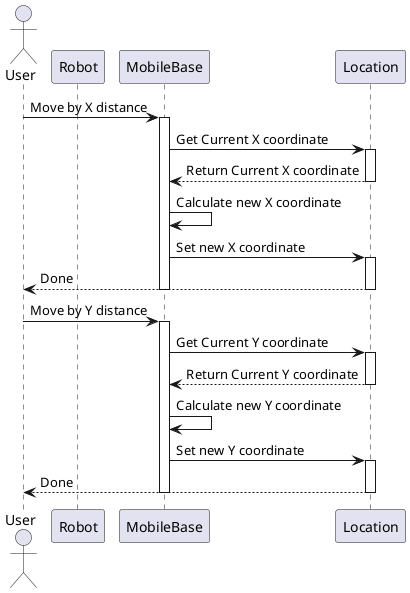 @startuml Sequence of Moving Robot by X and Y distance
actor User 
participant Robot as Robot
participant MobileBase as Base
participant Location as Location
User -> Base: Move by X distance
activate Base
Base -> Location: Get Current X coordinate
activate Location
Location --> Base: Return Current X coordinate
deactivate Location
Base -> Base: Calculate new X coordinate
Base -> Location: Set new X coordinate
activate Location
Location --> User: Done
deactivate Location
deactivate Base
User -> Base: Move by Y distance
activate Base
Base -> Location: Get Current Y coordinate
activate Location
Location --> Base : Return Current Y coordinate
deactivate Location
Base -> Base: Calculate new Y coordinate
Base -> Location: Set new Y coordinate
activate Location
Location --> User: Done
deactivate Location
deactivate Base
@enduml